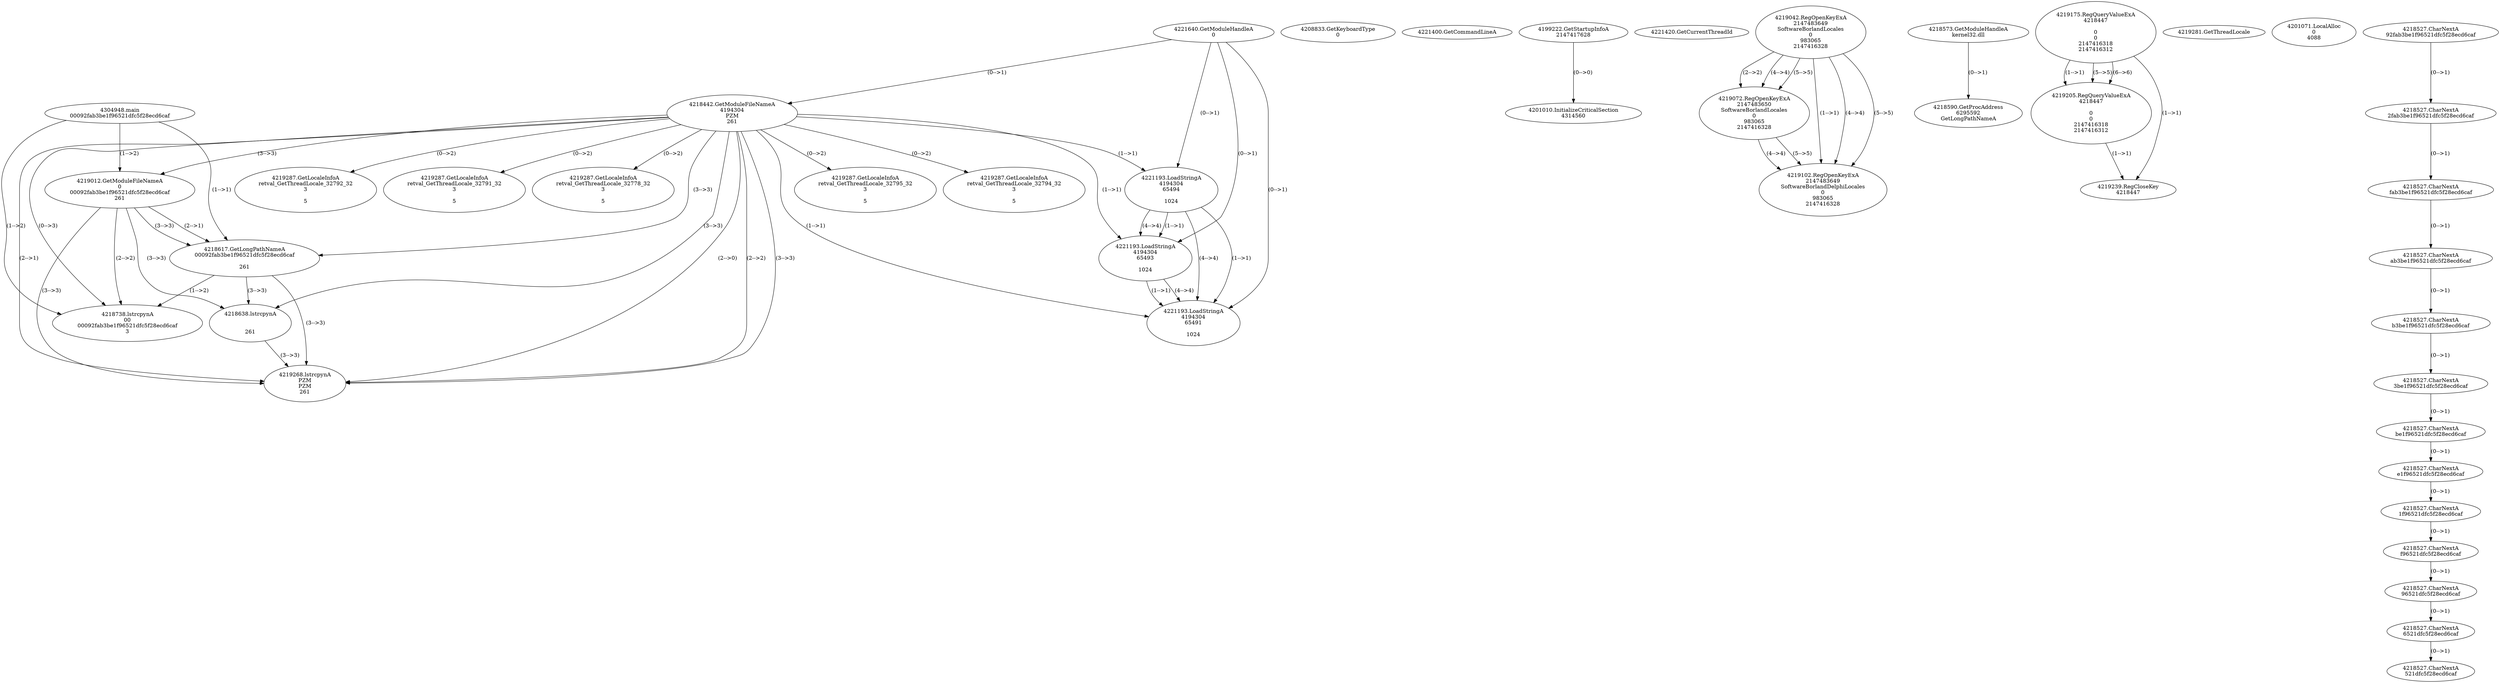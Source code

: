 // Global SCDG with merge call
digraph {
	0 [label="4304948.main
00092fab3be1f96521dfc5f28ecd6caf"]
	1 [label="4221640.GetModuleHandleA
0"]
	2 [label="4208833.GetKeyboardType
0"]
	3 [label="4221400.GetCommandLineA
"]
	4 [label="4199222.GetStartupInfoA
2147417628"]
	5 [label="4221420.GetCurrentThreadId
"]
	6 [label="4218442.GetModuleFileNameA
4194304
PZM
261"]
	1 -> 6 [label="(0-->1)"]
	7 [label="4219012.GetModuleFileNameA
0
00092fab3be1f96521dfc5f28ecd6caf
261"]
	0 -> 7 [label="(1-->2)"]
	6 -> 7 [label="(3-->3)"]
	8 [label="4219042.RegOpenKeyExA
2147483649
Software\Borland\Locales
0
983065
2147416328"]
	9 [label="4219072.RegOpenKeyExA
2147483650
Software\Borland\Locales
0
983065
2147416328"]
	8 -> 9 [label="(2-->2)"]
	8 -> 9 [label="(4-->4)"]
	8 -> 9 [label="(5-->5)"]
	10 [label="4219102.RegOpenKeyExA
2147483649
Software\Borland\Delphi\Locales
0
983065
2147416328"]
	8 -> 10 [label="(1-->1)"]
	8 -> 10 [label="(4-->4)"]
	9 -> 10 [label="(4-->4)"]
	8 -> 10 [label="(5-->5)"]
	9 -> 10 [label="(5-->5)"]
	11 [label="4218573.GetModuleHandleA
kernel32.dll"]
	12 [label="4218590.GetProcAddress
6295592
GetLongPathNameA"]
	11 -> 12 [label="(0-->1)"]
	13 [label="4218617.GetLongPathNameA
00092fab3be1f96521dfc5f28ecd6caf

261"]
	0 -> 13 [label="(1-->1)"]
	7 -> 13 [label="(2-->1)"]
	6 -> 13 [label="(3-->3)"]
	7 -> 13 [label="(3-->3)"]
	14 [label="4218638.lstrcpynA


261"]
	6 -> 14 [label="(3-->3)"]
	7 -> 14 [label="(3-->3)"]
	13 -> 14 [label="(3-->3)"]
	15 [label="4219175.RegQueryValueExA
4218447

0
0
2147416318
2147416312"]
	16 [label="4219205.RegQueryValueExA
4218447

0
0
2147416318
2147416312"]
	15 -> 16 [label="(1-->1)"]
	15 -> 16 [label="(5-->5)"]
	15 -> 16 [label="(6-->6)"]
	17 [label="4219239.RegCloseKey
4218447"]
	15 -> 17 [label="(1-->1)"]
	16 -> 17 [label="(1-->1)"]
	18 [label="4219268.lstrcpynA
PZM
PZM
261"]
	6 -> 18 [label="(2-->1)"]
	6 -> 18 [label="(2-->2)"]
	6 -> 18 [label="(3-->3)"]
	7 -> 18 [label="(3-->3)"]
	13 -> 18 [label="(3-->3)"]
	14 -> 18 [label="(3-->3)"]
	6 -> 18 [label="(2-->0)"]
	19 [label="4219281.GetThreadLocale
"]
	20 [label="4219287.GetLocaleInfoA
retval_GetThreadLocale_32795_32
3

5"]
	6 -> 20 [label="(0-->2)"]
	21 [label="4221193.LoadStringA
4194304
65494

1024"]
	1 -> 21 [label="(0-->1)"]
	6 -> 21 [label="(1-->1)"]
	22 [label="4201010.InitializeCriticalSection
4314560"]
	4 -> 22 [label="(0-->0)"]
	23 [label="4201071.LocalAlloc
0
4088"]
	24 [label="4219287.GetLocaleInfoA
retval_GetThreadLocale_32794_32
3

5"]
	6 -> 24 [label="(0-->2)"]
	25 [label="4218738.lstrcpynA
00
00092fab3be1f96521dfc5f28ecd6caf
3"]
	0 -> 25 [label="(1-->2)"]
	7 -> 25 [label="(2-->2)"]
	13 -> 25 [label="(1-->2)"]
	6 -> 25 [label="(0-->3)"]
	26 [label="4218527.CharNextA
92fab3be1f96521dfc5f28ecd6caf"]
	27 [label="4218527.CharNextA
2fab3be1f96521dfc5f28ecd6caf"]
	26 -> 27 [label="(0-->1)"]
	28 [label="4218527.CharNextA
fab3be1f96521dfc5f28ecd6caf"]
	27 -> 28 [label="(0-->1)"]
	29 [label="4218527.CharNextA
ab3be1f96521dfc5f28ecd6caf"]
	28 -> 29 [label="(0-->1)"]
	30 [label="4218527.CharNextA
b3be1f96521dfc5f28ecd6caf"]
	29 -> 30 [label="(0-->1)"]
	31 [label="4218527.CharNextA
3be1f96521dfc5f28ecd6caf"]
	30 -> 31 [label="(0-->1)"]
	32 [label="4218527.CharNextA
be1f96521dfc5f28ecd6caf"]
	31 -> 32 [label="(0-->1)"]
	33 [label="4218527.CharNextA
e1f96521dfc5f28ecd6caf"]
	32 -> 33 [label="(0-->1)"]
	34 [label="4218527.CharNextA
1f96521dfc5f28ecd6caf"]
	33 -> 34 [label="(0-->1)"]
	35 [label="4218527.CharNextA
f96521dfc5f28ecd6caf"]
	34 -> 35 [label="(0-->1)"]
	36 [label="4218527.CharNextA
96521dfc5f28ecd6caf"]
	35 -> 36 [label="(0-->1)"]
	37 [label="4218527.CharNextA
6521dfc5f28ecd6caf"]
	36 -> 37 [label="(0-->1)"]
	38 [label="4218527.CharNextA
521dfc5f28ecd6caf"]
	37 -> 38 [label="(0-->1)"]
	39 [label="4219287.GetLocaleInfoA
retval_GetThreadLocale_32792_32
3

5"]
	6 -> 39 [label="(0-->2)"]
	40 [label="4221193.LoadStringA
4194304
65493

1024"]
	1 -> 40 [label="(0-->1)"]
	6 -> 40 [label="(1-->1)"]
	21 -> 40 [label="(1-->1)"]
	21 -> 40 [label="(4-->4)"]
	41 [label="4221193.LoadStringA
4194304
65491

1024"]
	1 -> 41 [label="(0-->1)"]
	6 -> 41 [label="(1-->1)"]
	21 -> 41 [label="(1-->1)"]
	40 -> 41 [label="(1-->1)"]
	21 -> 41 [label="(4-->4)"]
	40 -> 41 [label="(4-->4)"]
	42 [label="4219287.GetLocaleInfoA
retval_GetThreadLocale_32791_32
3

5"]
	6 -> 42 [label="(0-->2)"]
	43 [label="4219287.GetLocaleInfoA
retval_GetThreadLocale_32778_32
3

5"]
	6 -> 43 [label="(0-->2)"]
}
